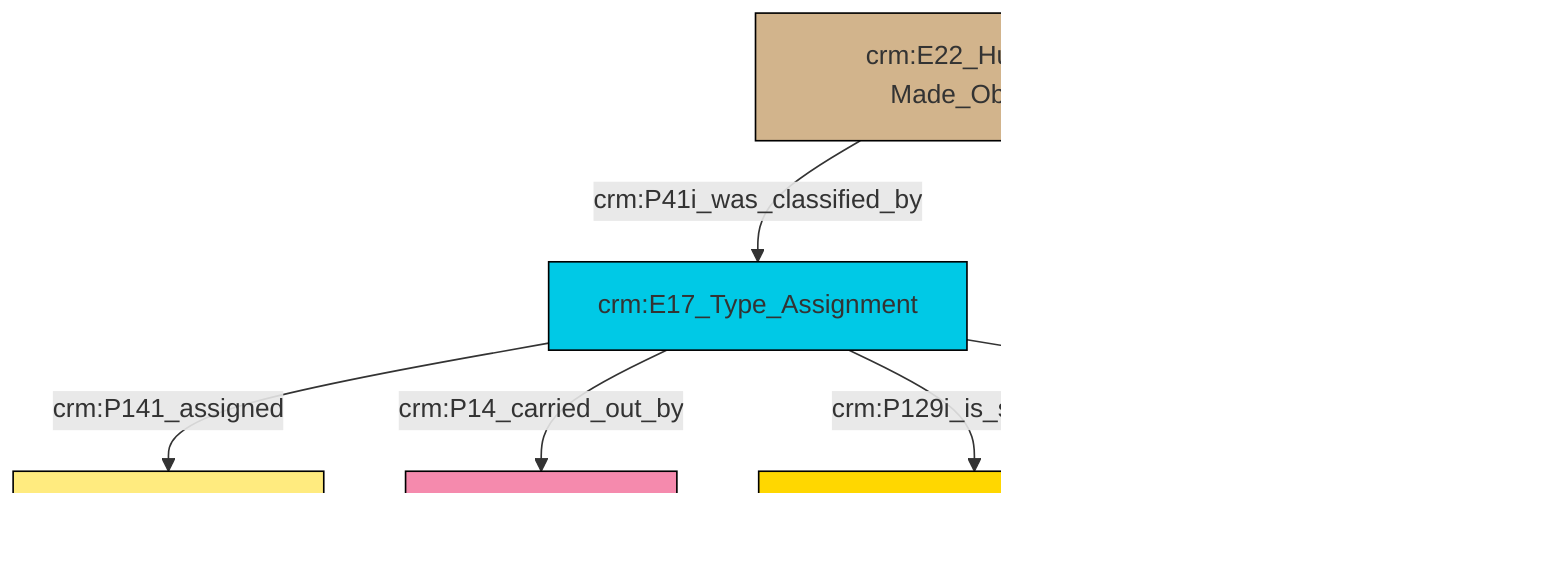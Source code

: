 graph TD
classDef Literal fill:#f2f2f2,stroke:#000000;
classDef CRM_Entity fill:#FFFFFF,stroke:#000000;
classDef Temporal_Entity fill:#00C9E6, stroke:#000000;
classDef Type fill:#E18312, stroke:#000000;
classDef Time-Span fill:#2C9C91, stroke:#000000;
classDef Appellation fill:#FFEB7F, stroke:#000000;
classDef Place fill:#008836, stroke:#000000;
classDef Persistent_Item fill:#B266B2, stroke:#000000;
classDef Conceptual_Object fill:#FFD700, stroke:#000000;
classDef Physical_Thing fill:#D2B48C, stroke:#000000;
classDef Actor fill:#f58aad, stroke:#000000;
classDef PC_Classes fill:#4ce600, stroke:#000000;
classDef Multi fill:#cccccc,stroke:#000000;

0["crm:E22_Human-Made_Object"]:::Physical_Thing -->|crm:P41i_was_classified_by| 1["crm:E17_Type_Assignment"]:::Temporal_Entity
1["crm:E17_Type_Assignment"]:::Temporal_Entity -->|crm:P141_assigned| 2["crm:E42_Identifier"]:::Appellation
1["crm:E17_Type_Assignment"]:::Temporal_Entity -->|crm:P14_carried_out_by| 3["crm:E39_Actor"]:::Actor
1["crm:E17_Type_Assignment"]:::Temporal_Entity -->|crm:P129i_is_subject_of| 8["crm:E73_Information_Object"]:::Conceptual_Object
1["crm:E17_Type_Assignment"]:::Temporal_Entity -->|crm:P42_assigned| 5["crm:E55_Type"]:::Type
0["crm:E22_Human-Made_Object"]:::Physical_Thing -->|crm:P2_has_type| 13["crm:E55_type"]:::Default